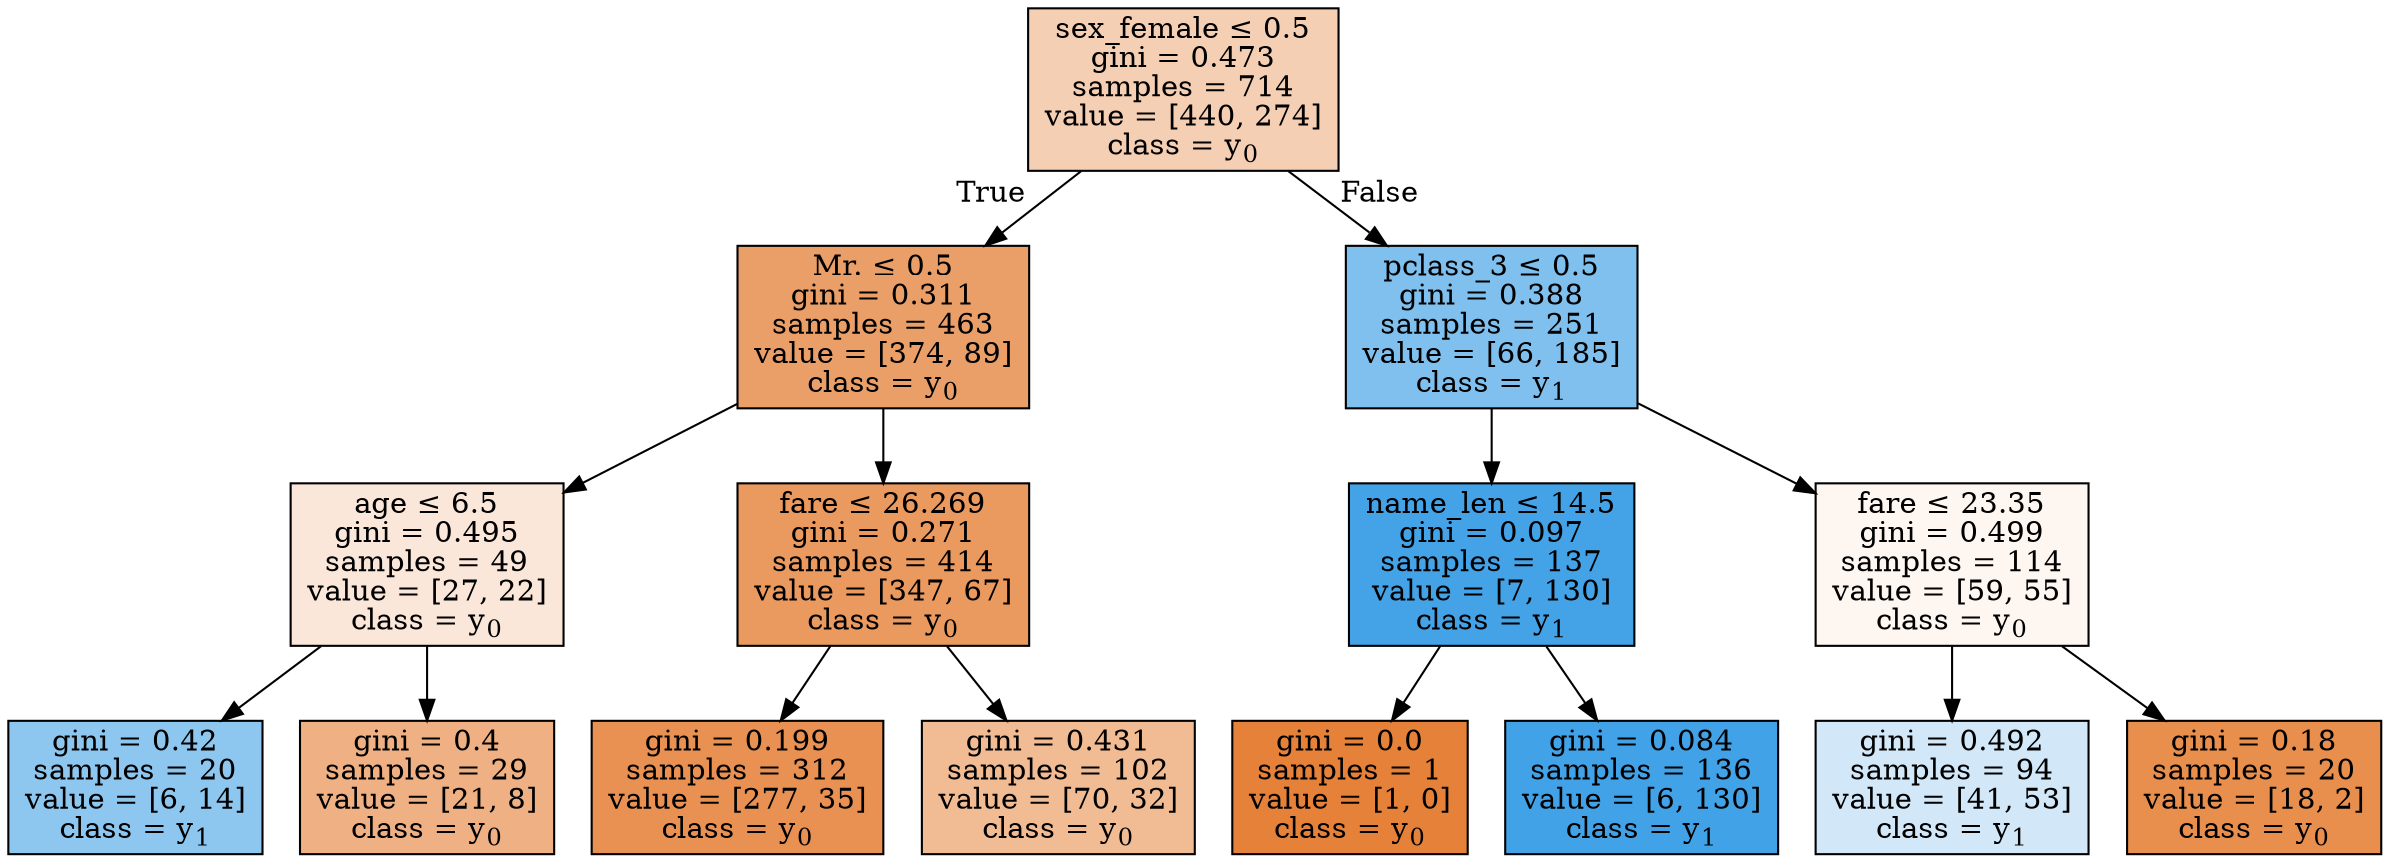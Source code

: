 digraph Tree {
node [shape=box, style="filled", color="black"] ;
0 [label=<sex_female &le; 0.5<br/>gini = 0.473<br/>samples = 714<br/>value = [440, 274]<br/>class = y<SUB>0</SUB>>, fillcolor="#e5813960"] ;
1 [label=<Mr. &le; 0.5<br/>gini = 0.311<br/>samples = 463<br/>value = [374, 89]<br/>class = y<SUB>0</SUB>>, fillcolor="#e58139c2"] ;
0 -> 1 [labeldistance=2.5, labelangle=45, headlabel="True"] ;
2 [label=<age &le; 6.5<br/>gini = 0.495<br/>samples = 49<br/>value = [27, 22]<br/>class = y<SUB>0</SUB>>, fillcolor="#e581392f"] ;
1 -> 2 ;
3 [label=<gini = 0.42<br/>samples = 20<br/>value = [6, 14]<br/>class = y<SUB>1</SUB>>, fillcolor="#399de592"] ;
2 -> 3 ;
4 [label=<gini = 0.4<br/>samples = 29<br/>value = [21, 8]<br/>class = y<SUB>0</SUB>>, fillcolor="#e581399e"] ;
2 -> 4 ;
5 [label=<fare &le; 26.269<br/>gini = 0.271<br/>samples = 414<br/>value = [347, 67]<br/>class = y<SUB>0</SUB>>, fillcolor="#e58139ce"] ;
1 -> 5 ;
6 [label=<gini = 0.199<br/>samples = 312<br/>value = [277, 35]<br/>class = y<SUB>0</SUB>>, fillcolor="#e58139df"] ;
5 -> 6 ;
7 [label=<gini = 0.431<br/>samples = 102<br/>value = [70, 32]<br/>class = y<SUB>0</SUB>>, fillcolor="#e581398a"] ;
5 -> 7 ;
8 [label=<pclass_3 &le; 0.5<br/>gini = 0.388<br/>samples = 251<br/>value = [66, 185]<br/>class = y<SUB>1</SUB>>, fillcolor="#399de5a4"] ;
0 -> 8 [labeldistance=2.5, labelangle=-45, headlabel="False"] ;
9 [label=<name_len &le; 14.5<br/>gini = 0.097<br/>samples = 137<br/>value = [7, 130]<br/>class = y<SUB>1</SUB>>, fillcolor="#399de5f1"] ;
8 -> 9 ;
10 [label=<gini = 0.0<br/>samples = 1<br/>value = [1, 0]<br/>class = y<SUB>0</SUB>>, fillcolor="#e58139ff"] ;
9 -> 10 ;
11 [label=<gini = 0.084<br/>samples = 136<br/>value = [6, 130]<br/>class = y<SUB>1</SUB>>, fillcolor="#399de5f3"] ;
9 -> 11 ;
12 [label=<fare &le; 23.35<br/>gini = 0.499<br/>samples = 114<br/>value = [59, 55]<br/>class = y<SUB>0</SUB>>, fillcolor="#e5813911"] ;
8 -> 12 ;
13 [label=<gini = 0.492<br/>samples = 94<br/>value = [41, 53]<br/>class = y<SUB>1</SUB>>, fillcolor="#399de53a"] ;
12 -> 13 ;
14 [label=<gini = 0.18<br/>samples = 20<br/>value = [18, 2]<br/>class = y<SUB>0</SUB>>, fillcolor="#e58139e3"] ;
12 -> 14 ;
}